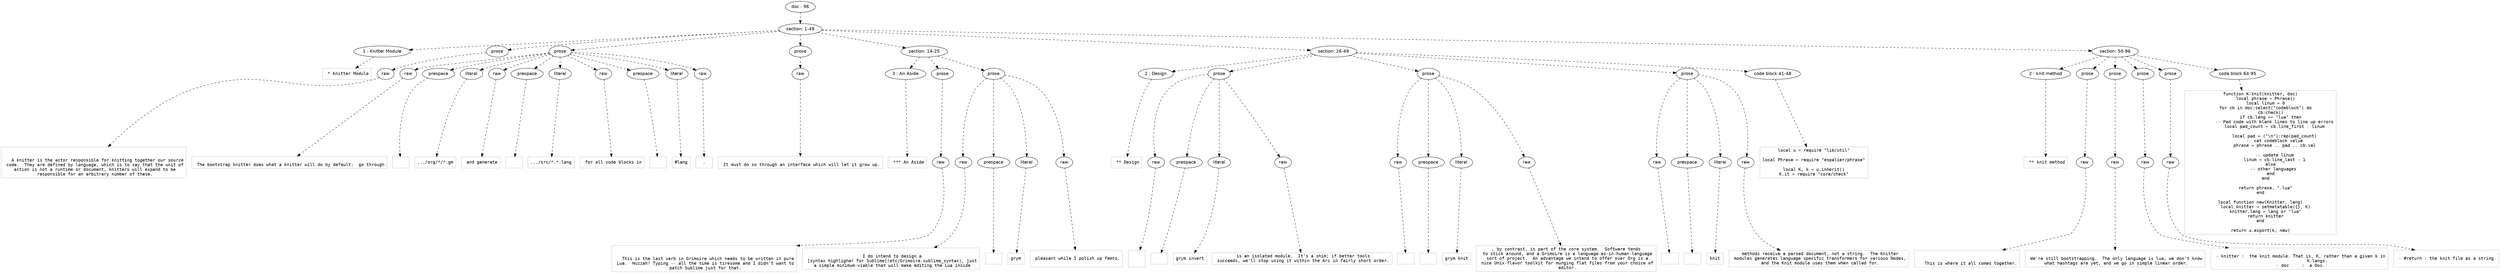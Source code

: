 digraph lpegNode {

node [fontname=Helvetica]
edge [style=dashed]

doc_0 [label="doc - 96"]


doc_0 -> { section_1}
{rank=same; section_1}

section_1 [label="section: 1-49"]


// END RANK doc_0

section_1 -> { header_2 prose_3 prose_4 prose_5 section_6 section_7 section_8}
{rank=same; header_2 prose_3 prose_4 prose_5 section_6 section_7 section_8}

header_2 [label="1 : Knitter Module"]

prose_3 [label="prose"]

prose_4 [label="prose"]

prose_5 [label="prose"]

section_6 [label="section: 14-25"]

section_7 [label="section: 26-49"]

section_8 [label="section: 50-96"]


// END RANK section_1

header_2 -> leaf_9
leaf_9  [color=Gray,shape=rectangle,fontname=Inconsolata,label=" * Knitter Module"]
// END RANK header_2

prose_3 -> { raw_10}
{rank=same; raw_10}

raw_10 [label="raw"]


// END RANK prose_3

raw_10 -> leaf_11
leaf_11  [color=Gray,shape=rectangle,fontname=Inconsolata,label="

   A knitter is the actor responsible for knitting together our source
 code.  They are defined by language, which is to say that the unit of
 action is not a runtime or document, knitters will expand to be
 responsible for an arbitrary number of these.
"]
// END RANK raw_10

prose_4 -> { raw_12 prespace_13 literal_14 raw_15 prespace_16 literal_17 raw_18 prespace_19 literal_20 raw_21}
{rank=same; raw_12 prespace_13 literal_14 raw_15 prespace_16 literal_17 raw_18 prespace_19 literal_20 raw_21}

raw_12 [label="raw"]

prespace_13 [label="prespace"]

literal_14 [label="literal"]

raw_15 [label="raw"]

prespace_16 [label="prespace"]

literal_17 [label="literal"]

raw_18 [label="raw"]

prespace_19 [label="prespace"]

literal_20 [label="literal"]

raw_21 [label="raw"]


// END RANK prose_4

raw_12 -> leaf_22
leaf_22  [color=Gray,shape=rectangle,fontname=Inconsolata,label="
 The bootstrap knitter does what a knitter will do by default:  go through"]
// END RANK raw_12

prespace_13 -> leaf_23
leaf_23  [color=Gray,shape=rectangle,fontname=Inconsolata,label=" "]
// END RANK prespace_13

literal_14 -> leaf_24
leaf_24  [color=Gray,shape=rectangle,fontname=Inconsolata,label=".../org/*/*.gm"]
// END RANK literal_14

raw_15 -> leaf_25
leaf_25  [color=Gray,shape=rectangle,fontname=Inconsolata,label=" and generate"]
// END RANK raw_15

prespace_16 -> leaf_26
leaf_26  [color=Gray,shape=rectangle,fontname=Inconsolata,label=" "]
// END RANK prespace_16

literal_17 -> leaf_27
leaf_27  [color=Gray,shape=rectangle,fontname=Inconsolata,label=".../src/*.*.lang"]
// END RANK literal_17

raw_18 -> leaf_28
leaf_28  [color=Gray,shape=rectangle,fontname=Inconsolata,label=" for all code blocks in"]
// END RANK raw_18

prespace_19 -> leaf_29
leaf_29  [color=Gray,shape=rectangle,fontname=Inconsolata,label=" "]
// END RANK prespace_19

literal_20 -> leaf_30
leaf_30  [color=Gray,shape=rectangle,fontname=Inconsolata,label="#lang"]
// END RANK literal_20

raw_21 -> leaf_31
leaf_31  [color=Gray,shape=rectangle,fontname=Inconsolata,label=".
"]
// END RANK raw_21

prose_5 -> { raw_32}
{rank=same; raw_32}

raw_32 [label="raw"]


// END RANK prose_5

raw_32 -> leaf_33
leaf_33  [color=Gray,shape=rectangle,fontname=Inconsolata,label="
 It must do so through an interface which will let it grow up.
"]
// END RANK raw_32

section_6 -> { header_34 prose_35 prose_36}
{rank=same; header_34 prose_35 prose_36}

header_34 [label="3 : An Aside"]

prose_35 [label="prose"]

prose_36 [label="prose"]


// END RANK section_6

header_34 -> leaf_37
leaf_37  [color=Gray,shape=rectangle,fontname=Inconsolata,label=" *** An Aside"]
// END RANK header_34

prose_35 -> { raw_38}
{rank=same; raw_38}

raw_38 [label="raw"]


// END RANK prose_35

raw_38 -> leaf_39
leaf_39  [color=Gray,shape=rectangle,fontname=Inconsolata,label="

   This is the last verb in Grimoire which needs to be written in pure
 Lua.  Huzzah! Typing -- all the time is tiresome and I didn't want to
 patch Sublime just for that.
"]
// END RANK raw_38

prose_36 -> { raw_40 prespace_41 literal_42 raw_43}
{rank=same; raw_40 prespace_41 literal_42 raw_43}

raw_40 [label="raw"]

prespace_41 [label="prespace"]

literal_42 [label="literal"]

raw_43 [label="raw"]


// END RANK prose_36

raw_40 -> leaf_44
leaf_44  [color=Gray,shape=rectangle,fontname=Inconsolata,label="
 I do intend to design a
 [syntax highligher for Sublime](etc/Grimoire.sublime_syntax), just
 a simple minimum-viable that will make editing the Lua inside"]
// END RANK raw_40

prespace_41 -> leaf_45
leaf_45  [color=Gray,shape=rectangle,fontname=Inconsolata,label=" "]
// END RANK prespace_41

literal_42 -> leaf_46
leaf_46  [color=Gray,shape=rectangle,fontname=Inconsolata,label="grym"]
// END RANK literal_42

raw_43 -> leaf_47
leaf_47  [color=Gray,shape=rectangle,fontname=Inconsolata,label="
 pleasant while I polish up femto.

"]
// END RANK raw_43

section_7 -> { header_48 prose_49 prose_50 prose_51 codeblock_52}
{rank=same; header_48 prose_49 prose_50 prose_51 codeblock_52}

header_48 [label="2 : Design"]

prose_49 [label="prose"]

prose_50 [label="prose"]

prose_51 [label="prose"]

codeblock_52 [label="code block 41-48"]


// END RANK section_7

header_48 -> leaf_53
leaf_53  [color=Gray,shape=rectangle,fontname=Inconsolata,label=" ** Design"]
// END RANK header_48

prose_49 -> { raw_54 prespace_55 literal_56 raw_57}
{rank=same; raw_54 prespace_55 literal_56 raw_57}

raw_54 [label="raw"]

prespace_55 [label="prespace"]

literal_56 [label="literal"]

raw_57 [label="raw"]


// END RANK prose_49

raw_54 -> leaf_58
leaf_58  [color=Gray,shape=rectangle,fontname=Inconsolata,label="

  "]
// END RANK raw_54

prespace_55 -> leaf_59
leaf_59  [color=Gray,shape=rectangle,fontname=Inconsolata,label=" "]
// END RANK prespace_55

literal_56 -> leaf_60
leaf_60  [color=Gray,shape=rectangle,fontname=Inconsolata,label="grym invert"]
// END RANK literal_56

raw_57 -> leaf_61
leaf_61  [color=Gray,shape=rectangle,fontname=Inconsolata,label=" is an isolated module.  It's a shim; if better tools
 succeeds, we'll stop using it within the Arc in fairly short order.
"]
// END RANK raw_57

prose_50 -> { raw_62 prespace_63 literal_64 raw_65}
{rank=same; raw_62 prespace_63 literal_64 raw_65}

raw_62 [label="raw"]

prespace_63 [label="prespace"]

literal_64 [label="literal"]

raw_65 [label="raw"]


// END RANK prose_50

raw_62 -> leaf_66
leaf_66  [color=Gray,shape=rectangle,fontname=Inconsolata,label=""]
// END RANK raw_62

prespace_63 -> leaf_67
leaf_67  [color=Gray,shape=rectangle,fontname=Inconsolata,label=" "]
// END RANK prespace_63

literal_64 -> leaf_68
leaf_68  [color=Gray,shape=rectangle,fontname=Inconsolata,label="grym knit"]
// END RANK literal_64

raw_65 -> leaf_69
leaf_69  [color=Gray,shape=rectangle,fontname=Inconsolata,label=", by contrast, is part of the core system.  Software tends
 to stick around, and a Grimoire is a language-as-in-human-language
 sort of project.  An advantage we intend to offer over Org is a
 nice Unix-flavor toolkit for munging flat files from your choice of
 editor.
"]
// END RANK raw_65

prose_51 -> { raw_70 prespace_71 literal_72 raw_73}
{rank=same; raw_70 prespace_71 literal_72 raw_73}

raw_70 [label="raw"]

prespace_71 [label="prespace"]

literal_72 [label="literal"]

raw_73 [label="raw"]


// END RANK prose_51

raw_70 -> leaf_74
leaf_74  [color=Gray,shape=rectangle,fontname=Inconsolata,label=""]
// END RANK raw_70

prespace_71 -> leaf_75
leaf_75  [color=Gray,shape=rectangle,fontname=Inconsolata,label=" "]
// END RANK prespace_71

literal_72 -> leaf_76
leaf_76  [color=Gray,shape=rectangle,fontname=Inconsolata,label="knit"]
// END RANK literal_72

raw_73 -> leaf_77
leaf_77  [color=Gray,shape=rectangle,fontname=Inconsolata,label=" methods receive a parsed document, not a string.  The Knitter
 modules generates language specific transformers for various Nodes,
 and the Knit module uses them when called for.
"]
// END RANK raw_73

codeblock_52 -> leaf_78
leaf_78  [color=Gray,shape=rectangle,fontname=Inconsolata,label="local u = require \"lib/util\"

local Phrase = require \"espalier/phrase\"

local K, k = u.inherit()
K.it = require \"core/check\""]
// END RANK codeblock_52

section_8 -> { header_79 prose_80 prose_81 prose_82 prose_83 codeblock_84}
{rank=same; header_79 prose_80 prose_81 prose_82 prose_83 codeblock_84}

header_79 [label="2 : knit method"]

prose_80 [label="prose"]

prose_81 [label="prose"]

prose_82 [label="prose"]

prose_83 [label="prose"]

codeblock_84 [label="code block 64-95"]


// END RANK section_8

header_79 -> leaf_85
leaf_85  [color=Gray,shape=rectangle,fontname=Inconsolata,label=" ** knit method"]
// END RANK header_79

prose_80 -> { raw_86}
{rank=same; raw_86}

raw_86 [label="raw"]


// END RANK prose_80

raw_86 -> leaf_87
leaf_87  [color=Gray,shape=rectangle,fontname=Inconsolata,label="

   This is where it all comes together.
"]
// END RANK raw_86

prose_81 -> { raw_88}
{rank=same; raw_88}

raw_88 [label="raw"]


// END RANK prose_81

raw_88 -> leaf_89
leaf_89  [color=Gray,shape=rectangle,fontname=Inconsolata,label="
 We're still bootstrapping.  The only language is lua, we don't know
 what hashtags are yet, and we go in simple linear order.
"]
// END RANK raw_88

prose_82 -> { raw_90}
{rank=same; raw_90}

raw_90 [label="raw"]


// END RANK prose_82

raw_90 -> leaf_91
leaf_91  [color=Gray,shape=rectangle,fontname=Inconsolata,label="
 - knitter :  the knit module. That is, K, rather than a given k in
              K.langs.
 - doc     :  a Doc.
"]
// END RANK raw_90

prose_83 -> { raw_92}
{rank=same; raw_92}

raw_92 [label="raw"]


// END RANK prose_83

raw_92 -> leaf_93
leaf_93  [color=Gray,shape=rectangle,fontname=Inconsolata,label="
 - #return : the knit file as a string.

"]
// END RANK raw_92

codeblock_84 -> leaf_94
leaf_94  [color=Gray,shape=rectangle,fontname=Inconsolata,label="function K.knit(knitter, doc)
    local phrase = Phrase()
    local linum = 0
    for cb in doc:select(\"codeblock\") do
        cb:check()
        if cb.lang == \"lua\" then
           -- Pad code with blank lines to line up errors
           local pad_count = cb.line_first - linum

           local pad = (\"\\n\"):rep(pad_count)
           -- cat codeblock value
           phrase = phrase .. pad .. cb.val

           -- update linum
           linum = cb.line_last - 1
        else
          -- other languages
        end
    end

    return phrase, \".lua\"
end

local function new(Knitter, lang)
    local knitter = setmetatable({}, K)
    knitter.lang = lang or \"lua\"
    return knitter
end

return u.export(k, new)"]
// END RANK codeblock_84


}
